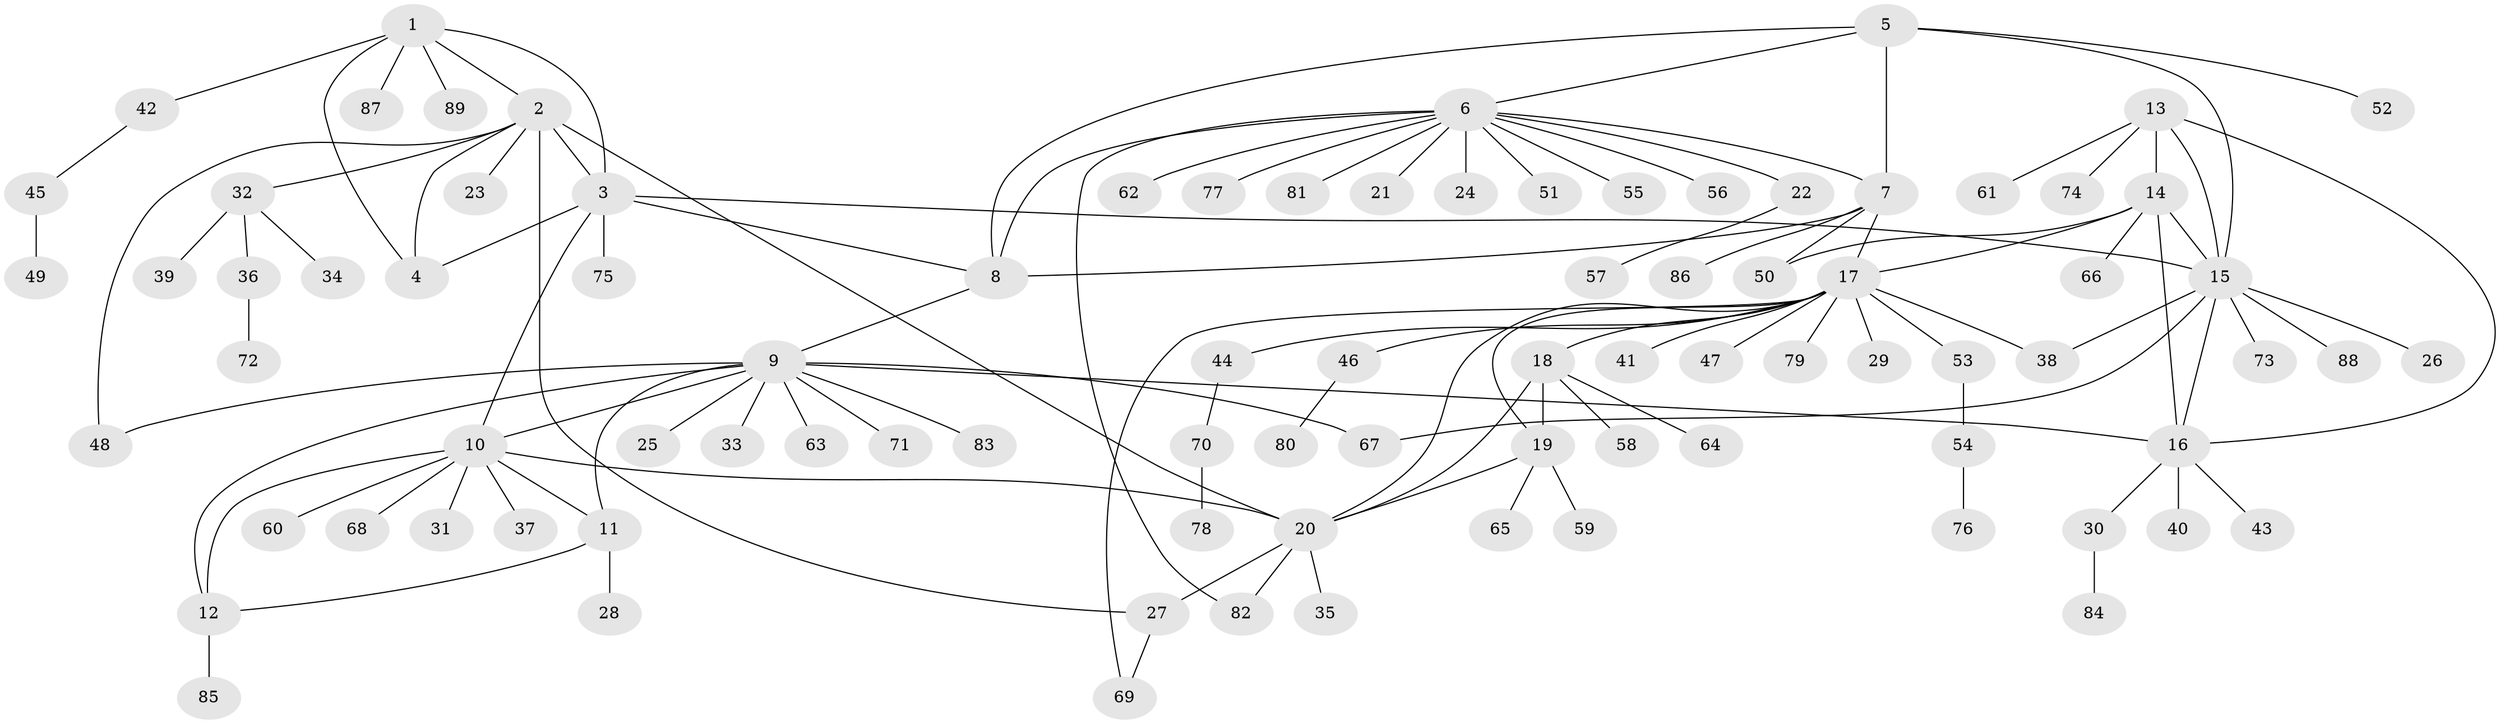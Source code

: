 // Generated by graph-tools (version 1.1) at 2025/37/03/09/25 02:37:11]
// undirected, 89 vertices, 116 edges
graph export_dot {
graph [start="1"]
  node [color=gray90,style=filled];
  1;
  2;
  3;
  4;
  5;
  6;
  7;
  8;
  9;
  10;
  11;
  12;
  13;
  14;
  15;
  16;
  17;
  18;
  19;
  20;
  21;
  22;
  23;
  24;
  25;
  26;
  27;
  28;
  29;
  30;
  31;
  32;
  33;
  34;
  35;
  36;
  37;
  38;
  39;
  40;
  41;
  42;
  43;
  44;
  45;
  46;
  47;
  48;
  49;
  50;
  51;
  52;
  53;
  54;
  55;
  56;
  57;
  58;
  59;
  60;
  61;
  62;
  63;
  64;
  65;
  66;
  67;
  68;
  69;
  70;
  71;
  72;
  73;
  74;
  75;
  76;
  77;
  78;
  79;
  80;
  81;
  82;
  83;
  84;
  85;
  86;
  87;
  88;
  89;
  1 -- 2;
  1 -- 3;
  1 -- 4;
  1 -- 42;
  1 -- 87;
  1 -- 89;
  2 -- 3;
  2 -- 4;
  2 -- 20;
  2 -- 23;
  2 -- 27;
  2 -- 32;
  2 -- 48;
  3 -- 4;
  3 -- 8;
  3 -- 10;
  3 -- 15;
  3 -- 75;
  5 -- 6;
  5 -- 7;
  5 -- 8;
  5 -- 15;
  5 -- 52;
  6 -- 7;
  6 -- 8;
  6 -- 21;
  6 -- 22;
  6 -- 24;
  6 -- 51;
  6 -- 55;
  6 -- 56;
  6 -- 62;
  6 -- 77;
  6 -- 81;
  6 -- 82;
  7 -- 8;
  7 -- 17;
  7 -- 50;
  7 -- 86;
  8 -- 9;
  9 -- 10;
  9 -- 11;
  9 -- 12;
  9 -- 16;
  9 -- 25;
  9 -- 33;
  9 -- 48;
  9 -- 63;
  9 -- 67;
  9 -- 71;
  9 -- 83;
  10 -- 11;
  10 -- 12;
  10 -- 20;
  10 -- 31;
  10 -- 37;
  10 -- 60;
  10 -- 68;
  11 -- 12;
  11 -- 28;
  12 -- 85;
  13 -- 14;
  13 -- 15;
  13 -- 16;
  13 -- 61;
  13 -- 74;
  14 -- 15;
  14 -- 16;
  14 -- 17;
  14 -- 50;
  14 -- 66;
  15 -- 16;
  15 -- 26;
  15 -- 38;
  15 -- 67;
  15 -- 73;
  15 -- 88;
  16 -- 30;
  16 -- 40;
  16 -- 43;
  17 -- 18;
  17 -- 19;
  17 -- 20;
  17 -- 29;
  17 -- 38;
  17 -- 41;
  17 -- 44;
  17 -- 46;
  17 -- 47;
  17 -- 53;
  17 -- 69;
  17 -- 79;
  18 -- 19;
  18 -- 20;
  18 -- 58;
  18 -- 64;
  19 -- 20;
  19 -- 59;
  19 -- 65;
  20 -- 27;
  20 -- 35;
  20 -- 82;
  22 -- 57;
  27 -- 69;
  30 -- 84;
  32 -- 34;
  32 -- 36;
  32 -- 39;
  36 -- 72;
  42 -- 45;
  44 -- 70;
  45 -- 49;
  46 -- 80;
  53 -- 54;
  54 -- 76;
  70 -- 78;
}
